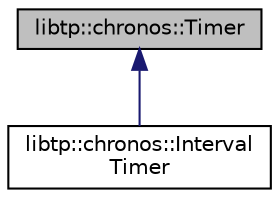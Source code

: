 digraph "libtp::chronos::Timer"
{
 // LATEX_PDF_SIZE
  edge [fontname="Helvetica",fontsize="10",labelfontname="Helvetica",labelfontsize="10"];
  node [fontname="Helvetica",fontsize="10",shape=record];
  Node1 [label="libtp::chronos::Timer",height=0.2,width=0.4,color="black", fillcolor="grey75", style="filled", fontcolor="black",tooltip=" "];
  Node1 -> Node2 [dir="back",color="midnightblue",fontsize="10",style="solid",fontname="Helvetica"];
  Node2 [label="libtp::chronos::Interval\lTimer",height=0.2,width=0.4,color="black", fillcolor="white", style="filled",URL="$dc/dab/classlibtp_1_1chronos_1_1IntervalTimer.html",tooltip=" "];
}
